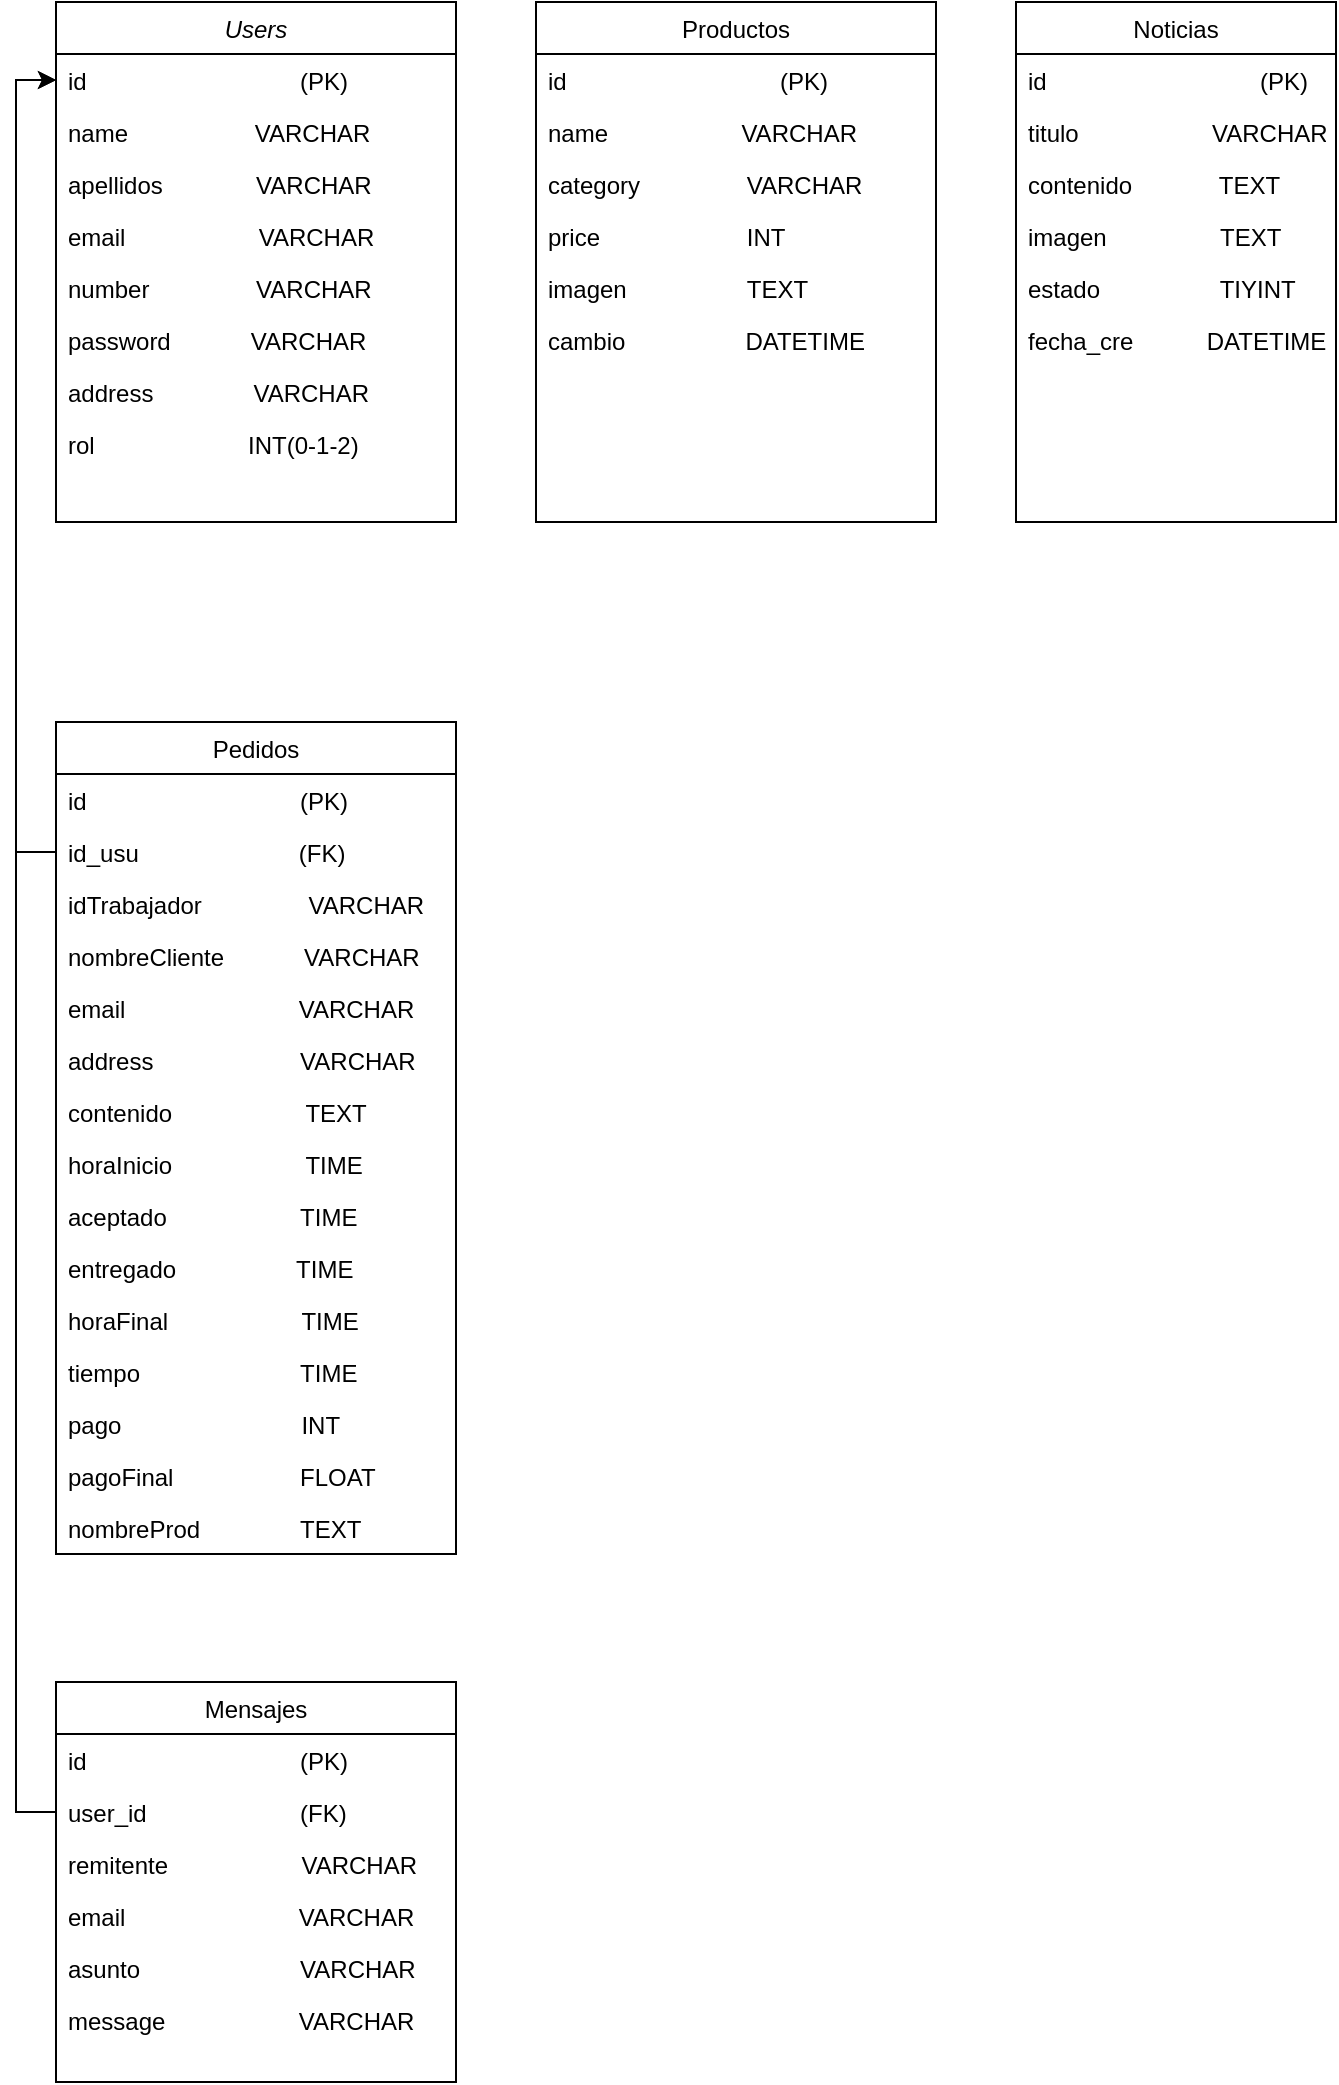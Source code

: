 <mxfile version="25.0.3">
  <diagram id="C5RBs43oDa-KdzZeNtuy" name="Page-1">
    <mxGraphModel dx="1393" dy="763" grid="1" gridSize="10" guides="1" tooltips="1" connect="1" arrows="1" fold="1" page="1" pageScale="1" pageWidth="827" pageHeight="1169" math="0" shadow="0">
      <root>
        <mxCell id="WIyWlLk6GJQsqaUBKTNV-0" />
        <mxCell id="WIyWlLk6GJQsqaUBKTNV-1" parent="WIyWlLk6GJQsqaUBKTNV-0" />
        <mxCell id="zkfFHV4jXpPFQw0GAbJ--0" value="Users" style="swimlane;fontStyle=2;align=center;verticalAlign=top;childLayout=stackLayout;horizontal=1;startSize=26;horizontalStack=0;resizeParent=1;resizeLast=0;collapsible=1;marginBottom=0;rounded=0;shadow=0;strokeWidth=1;" parent="WIyWlLk6GJQsqaUBKTNV-1" vertex="1">
          <mxGeometry x="120" y="80" width="200" height="260" as="geometry">
            <mxRectangle x="230" y="140" width="160" height="26" as="alternateBounds" />
          </mxGeometry>
        </mxCell>
        <mxCell id="zkfFHV4jXpPFQw0GAbJ--1" value="id                                (PK)" style="text;align=left;verticalAlign=top;spacingLeft=4;spacingRight=4;overflow=hidden;rotatable=0;points=[[0,0.5],[1,0.5]];portConstraint=eastwest;" parent="zkfFHV4jXpPFQw0GAbJ--0" vertex="1">
          <mxGeometry y="26" width="200" height="26" as="geometry" />
        </mxCell>
        <mxCell id="zkfFHV4jXpPFQw0GAbJ--2" value="name                   VARCHAR" style="text;align=left;verticalAlign=top;spacingLeft=4;spacingRight=4;overflow=hidden;rotatable=0;points=[[0,0.5],[1,0.5]];portConstraint=eastwest;rounded=0;shadow=0;html=0;" parent="zkfFHV4jXpPFQw0GAbJ--0" vertex="1">
          <mxGeometry y="52" width="200" height="26" as="geometry" />
        </mxCell>
        <mxCell id="Z0rXgGYiGldxyPr4_l6f-1" value="apellidos              VARCHAR" style="text;align=left;verticalAlign=top;spacingLeft=4;spacingRight=4;overflow=hidden;rotatable=0;points=[[0,0.5],[1,0.5]];portConstraint=eastwest;rounded=0;shadow=0;html=0;" vertex="1" parent="zkfFHV4jXpPFQw0GAbJ--0">
          <mxGeometry y="78" width="200" height="26" as="geometry" />
        </mxCell>
        <mxCell id="Z0rXgGYiGldxyPr4_l6f-3" value="email                    VARCHAR" style="text;align=left;verticalAlign=top;spacingLeft=4;spacingRight=4;overflow=hidden;rotatable=0;points=[[0,0.5],[1,0.5]];portConstraint=eastwest;rounded=0;shadow=0;html=0;" vertex="1" parent="zkfFHV4jXpPFQw0GAbJ--0">
          <mxGeometry y="104" width="200" height="26" as="geometry" />
        </mxCell>
        <mxCell id="Z0rXgGYiGldxyPr4_l6f-4" value="number                VARCHAR" style="text;align=left;verticalAlign=top;spacingLeft=4;spacingRight=4;overflow=hidden;rotatable=0;points=[[0,0.5],[1,0.5]];portConstraint=eastwest;rounded=0;shadow=0;html=0;" vertex="1" parent="zkfFHV4jXpPFQw0GAbJ--0">
          <mxGeometry y="130" width="200" height="26" as="geometry" />
        </mxCell>
        <mxCell id="Z0rXgGYiGldxyPr4_l6f-5" value="password            VARCHAR" style="text;align=left;verticalAlign=top;spacingLeft=4;spacingRight=4;overflow=hidden;rotatable=0;points=[[0,0.5],[1,0.5]];portConstraint=eastwest;rounded=0;shadow=0;html=0;" vertex="1" parent="zkfFHV4jXpPFQw0GAbJ--0">
          <mxGeometry y="156" width="200" height="26" as="geometry" />
        </mxCell>
        <mxCell id="Z0rXgGYiGldxyPr4_l6f-6" value="address               VARCHAR" style="text;align=left;verticalAlign=top;spacingLeft=4;spacingRight=4;overflow=hidden;rotatable=0;points=[[0,0.5],[1,0.5]];portConstraint=eastwest;rounded=0;shadow=0;html=0;" vertex="1" parent="zkfFHV4jXpPFQw0GAbJ--0">
          <mxGeometry y="182" width="200" height="26" as="geometry" />
        </mxCell>
        <mxCell id="zkfFHV4jXpPFQw0GAbJ--3" value="rol                       INT(0-1-2)" style="text;align=left;verticalAlign=top;spacingLeft=4;spacingRight=4;overflow=hidden;rotatable=0;points=[[0,0.5],[1,0.5]];portConstraint=eastwest;rounded=0;shadow=0;html=0;" parent="zkfFHV4jXpPFQw0GAbJ--0" vertex="1">
          <mxGeometry y="208" width="200" height="26" as="geometry" />
        </mxCell>
        <mxCell id="Z0rXgGYiGldxyPr4_l6f-2" style="text;align=left;verticalAlign=top;spacingLeft=4;spacingRight=4;overflow=hidden;rotatable=0;points=[[0,0.5],[1,0.5]];portConstraint=eastwest;rounded=0;shadow=0;html=0;" vertex="1" parent="zkfFHV4jXpPFQw0GAbJ--0">
          <mxGeometry y="234" width="200" height="26" as="geometry" />
        </mxCell>
        <mxCell id="zkfFHV4jXpPFQw0GAbJ--17" value="Productos" style="swimlane;fontStyle=0;align=center;verticalAlign=top;childLayout=stackLayout;horizontal=1;startSize=26;horizontalStack=0;resizeParent=1;resizeLast=0;collapsible=1;marginBottom=0;rounded=0;shadow=0;strokeWidth=1;" parent="WIyWlLk6GJQsqaUBKTNV-1" vertex="1">
          <mxGeometry x="360" y="80" width="200" height="260" as="geometry">
            <mxRectangle x="550" y="140" width="160" height="26" as="alternateBounds" />
          </mxGeometry>
        </mxCell>
        <mxCell id="zkfFHV4jXpPFQw0GAbJ--18" value="id                                (PK)" style="text;align=left;verticalAlign=top;spacingLeft=4;spacingRight=4;overflow=hidden;rotatable=0;points=[[0,0.5],[1,0.5]];portConstraint=eastwest;" parent="zkfFHV4jXpPFQw0GAbJ--17" vertex="1">
          <mxGeometry y="26" width="200" height="26" as="geometry" />
        </mxCell>
        <mxCell id="zkfFHV4jXpPFQw0GAbJ--19" value="name                    VARCHAR" style="text;align=left;verticalAlign=top;spacingLeft=4;spacingRight=4;overflow=hidden;rotatable=0;points=[[0,0.5],[1,0.5]];portConstraint=eastwest;rounded=0;shadow=0;html=0;" parent="zkfFHV4jXpPFQw0GAbJ--17" vertex="1">
          <mxGeometry y="52" width="200" height="26" as="geometry" />
        </mxCell>
        <mxCell id="zkfFHV4jXpPFQw0GAbJ--20" value="category                VARCHAR" style="text;align=left;verticalAlign=top;spacingLeft=4;spacingRight=4;overflow=hidden;rotatable=0;points=[[0,0.5],[1,0.5]];portConstraint=eastwest;rounded=0;shadow=0;html=0;" parent="zkfFHV4jXpPFQw0GAbJ--17" vertex="1">
          <mxGeometry y="78" width="200" height="26" as="geometry" />
        </mxCell>
        <mxCell id="Z0rXgGYiGldxyPr4_l6f-8" value="price                      INT" style="text;align=left;verticalAlign=top;spacingLeft=4;spacingRight=4;overflow=hidden;rotatable=0;points=[[0,0.5],[1,0.5]];portConstraint=eastwest;rounded=0;shadow=0;html=0;" vertex="1" parent="zkfFHV4jXpPFQw0GAbJ--17">
          <mxGeometry y="104" width="200" height="26" as="geometry" />
        </mxCell>
        <mxCell id="zkfFHV4jXpPFQw0GAbJ--21" value="imagen                  TEXT" style="text;align=left;verticalAlign=top;spacingLeft=4;spacingRight=4;overflow=hidden;rotatable=0;points=[[0,0.5],[1,0.5]];portConstraint=eastwest;rounded=0;shadow=0;html=0;" parent="zkfFHV4jXpPFQw0GAbJ--17" vertex="1">
          <mxGeometry y="130" width="200" height="26" as="geometry" />
        </mxCell>
        <mxCell id="zkfFHV4jXpPFQw0GAbJ--22" value="cambio                  DATETIME" style="text;align=left;verticalAlign=top;spacingLeft=4;spacingRight=4;overflow=hidden;rotatable=0;points=[[0,0.5],[1,0.5]];portConstraint=eastwest;rounded=0;shadow=0;html=0;" parent="zkfFHV4jXpPFQw0GAbJ--17" vertex="1">
          <mxGeometry y="156" width="200" height="26" as="geometry" />
        </mxCell>
        <mxCell id="Z0rXgGYiGldxyPr4_l6f-10" value="Noticias" style="swimlane;fontStyle=0;align=center;verticalAlign=top;childLayout=stackLayout;horizontal=1;startSize=26;horizontalStack=0;resizeParent=1;resizeLast=0;collapsible=1;marginBottom=0;rounded=0;shadow=0;strokeWidth=1;" vertex="1" parent="WIyWlLk6GJQsqaUBKTNV-1">
          <mxGeometry x="600" y="80" width="160" height="260" as="geometry">
            <mxRectangle x="550" y="140" width="160" height="26" as="alternateBounds" />
          </mxGeometry>
        </mxCell>
        <mxCell id="Z0rXgGYiGldxyPr4_l6f-11" value="id                                (PK)" style="text;align=left;verticalAlign=top;spacingLeft=4;spacingRight=4;overflow=hidden;rotatable=0;points=[[0,0.5],[1,0.5]];portConstraint=eastwest;" vertex="1" parent="Z0rXgGYiGldxyPr4_l6f-10">
          <mxGeometry y="26" width="160" height="26" as="geometry" />
        </mxCell>
        <mxCell id="Z0rXgGYiGldxyPr4_l6f-12" value="titulo                    VARCHAR" style="text;align=left;verticalAlign=top;spacingLeft=4;spacingRight=4;overflow=hidden;rotatable=0;points=[[0,0.5],[1,0.5]];portConstraint=eastwest;rounded=0;shadow=0;html=0;" vertex="1" parent="Z0rXgGYiGldxyPr4_l6f-10">
          <mxGeometry y="52" width="160" height="26" as="geometry" />
        </mxCell>
        <mxCell id="Z0rXgGYiGldxyPr4_l6f-13" value="contenido             TEXT" style="text;align=left;verticalAlign=top;spacingLeft=4;spacingRight=4;overflow=hidden;rotatable=0;points=[[0,0.5],[1,0.5]];portConstraint=eastwest;rounded=0;shadow=0;html=0;" vertex="1" parent="Z0rXgGYiGldxyPr4_l6f-10">
          <mxGeometry y="78" width="160" height="26" as="geometry" />
        </mxCell>
        <mxCell id="Z0rXgGYiGldxyPr4_l6f-15" value="imagen                 TEXT" style="text;align=left;verticalAlign=top;spacingLeft=4;spacingRight=4;overflow=hidden;rotatable=0;points=[[0,0.5],[1,0.5]];portConstraint=eastwest;rounded=0;shadow=0;html=0;" vertex="1" parent="Z0rXgGYiGldxyPr4_l6f-10">
          <mxGeometry y="104" width="160" height="26" as="geometry" />
        </mxCell>
        <mxCell id="Z0rXgGYiGldxyPr4_l6f-14" value="estado                  TIYINT" style="text;align=left;verticalAlign=top;spacingLeft=4;spacingRight=4;overflow=hidden;rotatable=0;points=[[0,0.5],[1,0.5]];portConstraint=eastwest;rounded=0;shadow=0;html=0;" vertex="1" parent="Z0rXgGYiGldxyPr4_l6f-10">
          <mxGeometry y="130" width="160" height="26" as="geometry" />
        </mxCell>
        <mxCell id="Z0rXgGYiGldxyPr4_l6f-16" value="fecha_cre           DATETIME" style="text;align=left;verticalAlign=top;spacingLeft=4;spacingRight=4;overflow=hidden;rotatable=0;points=[[0,0.5],[1,0.5]];portConstraint=eastwest;rounded=0;shadow=0;html=0;" vertex="1" parent="Z0rXgGYiGldxyPr4_l6f-10">
          <mxGeometry y="156" width="160" height="104" as="geometry" />
        </mxCell>
        <mxCell id="Z0rXgGYiGldxyPr4_l6f-17" value="Pedidos" style="swimlane;fontStyle=0;align=center;verticalAlign=top;childLayout=stackLayout;horizontal=1;startSize=26;horizontalStack=0;resizeParent=1;resizeLast=0;collapsible=1;marginBottom=0;rounded=0;shadow=0;strokeWidth=1;" vertex="1" parent="WIyWlLk6GJQsqaUBKTNV-1">
          <mxGeometry x="120" y="440" width="200" height="416" as="geometry">
            <mxRectangle x="550" y="140" width="160" height="26" as="alternateBounds" />
          </mxGeometry>
        </mxCell>
        <mxCell id="Z0rXgGYiGldxyPr4_l6f-18" value="id                                (PK)" style="text;align=left;verticalAlign=top;spacingLeft=4;spacingRight=4;overflow=hidden;rotatable=0;points=[[0,0.5],[1,0.5]];portConstraint=eastwest;" vertex="1" parent="Z0rXgGYiGldxyPr4_l6f-17">
          <mxGeometry y="26" width="200" height="26" as="geometry" />
        </mxCell>
        <mxCell id="Z0rXgGYiGldxyPr4_l6f-19" value="id_usu                        (FK)" style="text;align=left;verticalAlign=top;spacingLeft=4;spacingRight=4;overflow=hidden;rotatable=0;points=[[0,0.5],[1,0.5]];portConstraint=eastwest;rounded=0;shadow=0;html=0;" vertex="1" parent="Z0rXgGYiGldxyPr4_l6f-17">
          <mxGeometry y="52" width="200" height="26" as="geometry" />
        </mxCell>
        <mxCell id="Z0rXgGYiGldxyPr4_l6f-20" value="idTrabajador                VARCHAR" style="text;align=left;verticalAlign=top;spacingLeft=4;spacingRight=4;overflow=hidden;rotatable=0;points=[[0,0.5],[1,0.5]];portConstraint=eastwest;rounded=0;shadow=0;html=0;" vertex="1" parent="Z0rXgGYiGldxyPr4_l6f-17">
          <mxGeometry y="78" width="200" height="26" as="geometry" />
        </mxCell>
        <mxCell id="Z0rXgGYiGldxyPr4_l6f-21" value="nombreCliente            VARCHAR" style="text;align=left;verticalAlign=top;spacingLeft=4;spacingRight=4;overflow=hidden;rotatable=0;points=[[0,0.5],[1,0.5]];portConstraint=eastwest;rounded=0;shadow=0;html=0;" vertex="1" parent="Z0rXgGYiGldxyPr4_l6f-17">
          <mxGeometry y="104" width="200" height="26" as="geometry" />
        </mxCell>
        <mxCell id="Z0rXgGYiGldxyPr4_l6f-22" value="email                          VARCHAR" style="text;align=left;verticalAlign=top;spacingLeft=4;spacingRight=4;overflow=hidden;rotatable=0;points=[[0,0.5],[1,0.5]];portConstraint=eastwest;rounded=0;shadow=0;html=0;" vertex="1" parent="Z0rXgGYiGldxyPr4_l6f-17">
          <mxGeometry y="130" width="200" height="26" as="geometry" />
        </mxCell>
        <mxCell id="Z0rXgGYiGldxyPr4_l6f-23" value="address                      VARCHAR" style="text;align=left;verticalAlign=top;spacingLeft=4;spacingRight=4;overflow=hidden;rotatable=0;points=[[0,0.5],[1,0.5]];portConstraint=eastwest;rounded=0;shadow=0;html=0;" vertex="1" parent="Z0rXgGYiGldxyPr4_l6f-17">
          <mxGeometry y="156" width="200" height="26" as="geometry" />
        </mxCell>
        <mxCell id="Z0rXgGYiGldxyPr4_l6f-28" value="contenido                    TEXT    " style="text;align=left;verticalAlign=top;spacingLeft=4;spacingRight=4;overflow=hidden;rotatable=0;points=[[0,0.5],[1,0.5]];portConstraint=eastwest;rounded=0;shadow=0;html=0;" vertex="1" parent="Z0rXgGYiGldxyPr4_l6f-17">
          <mxGeometry y="182" width="200" height="26" as="geometry" />
        </mxCell>
        <mxCell id="Z0rXgGYiGldxyPr4_l6f-27" value="horaInicio                    TIME" style="text;align=left;verticalAlign=top;spacingLeft=4;spacingRight=4;overflow=hidden;rotatable=0;points=[[0,0.5],[1,0.5]];portConstraint=eastwest;rounded=0;shadow=0;html=0;" vertex="1" parent="Z0rXgGYiGldxyPr4_l6f-17">
          <mxGeometry y="208" width="200" height="26" as="geometry" />
        </mxCell>
        <mxCell id="Z0rXgGYiGldxyPr4_l6f-26" value="aceptado                    TIME" style="text;align=left;verticalAlign=top;spacingLeft=4;spacingRight=4;overflow=hidden;rotatable=0;points=[[0,0.5],[1,0.5]];portConstraint=eastwest;rounded=0;shadow=0;html=0;" vertex="1" parent="Z0rXgGYiGldxyPr4_l6f-17">
          <mxGeometry y="234" width="200" height="26" as="geometry" />
        </mxCell>
        <mxCell id="Z0rXgGYiGldxyPr4_l6f-25" value="entregado                  TIME" style="text;align=left;verticalAlign=top;spacingLeft=4;spacingRight=4;overflow=hidden;rotatable=0;points=[[0,0.5],[1,0.5]];portConstraint=eastwest;rounded=0;shadow=0;html=0;" vertex="1" parent="Z0rXgGYiGldxyPr4_l6f-17">
          <mxGeometry y="260" width="200" height="26" as="geometry" />
        </mxCell>
        <mxCell id="Z0rXgGYiGldxyPr4_l6f-24" value="horaFinal                    TIME" style="text;align=left;verticalAlign=top;spacingLeft=4;spacingRight=4;overflow=hidden;rotatable=0;points=[[0,0.5],[1,0.5]];portConstraint=eastwest;rounded=0;shadow=0;html=0;" vertex="1" parent="Z0rXgGYiGldxyPr4_l6f-17">
          <mxGeometry y="286" width="200" height="26" as="geometry" />
        </mxCell>
        <mxCell id="Z0rXgGYiGldxyPr4_l6f-32" value="tiempo                        TIME" style="text;align=left;verticalAlign=top;spacingLeft=4;spacingRight=4;overflow=hidden;rotatable=0;points=[[0,0.5],[1,0.5]];portConstraint=eastwest;rounded=0;shadow=0;html=0;" vertex="1" parent="Z0rXgGYiGldxyPr4_l6f-17">
          <mxGeometry y="312" width="200" height="26" as="geometry" />
        </mxCell>
        <mxCell id="Z0rXgGYiGldxyPr4_l6f-31" value="pago                           INT" style="text;align=left;verticalAlign=top;spacingLeft=4;spacingRight=4;overflow=hidden;rotatable=0;points=[[0,0.5],[1,0.5]];portConstraint=eastwest;rounded=0;shadow=0;html=0;" vertex="1" parent="Z0rXgGYiGldxyPr4_l6f-17">
          <mxGeometry y="338" width="200" height="26" as="geometry" />
        </mxCell>
        <mxCell id="Z0rXgGYiGldxyPr4_l6f-30" value="pagoFinal                   FLOAT    " style="text;align=left;verticalAlign=top;spacingLeft=4;spacingRight=4;overflow=hidden;rotatable=0;points=[[0,0.5],[1,0.5]];portConstraint=eastwest;rounded=0;shadow=0;html=0;" vertex="1" parent="Z0rXgGYiGldxyPr4_l6f-17">
          <mxGeometry y="364" width="200" height="26" as="geometry" />
        </mxCell>
        <mxCell id="Z0rXgGYiGldxyPr4_l6f-29" value="nombreProd               TEXT" style="text;align=left;verticalAlign=top;spacingLeft=4;spacingRight=4;overflow=hidden;rotatable=0;points=[[0,0.5],[1,0.5]];portConstraint=eastwest;rounded=0;shadow=0;html=0;" vertex="1" parent="Z0rXgGYiGldxyPr4_l6f-17">
          <mxGeometry y="390" width="200" height="26" as="geometry" />
        </mxCell>
        <mxCell id="Z0rXgGYiGldxyPr4_l6f-33" value="Mensajes" style="swimlane;fontStyle=0;align=center;verticalAlign=top;childLayout=stackLayout;horizontal=1;startSize=26;horizontalStack=0;resizeParent=1;resizeLast=0;collapsible=1;marginBottom=0;rounded=0;shadow=0;strokeWidth=1;" vertex="1" parent="WIyWlLk6GJQsqaUBKTNV-1">
          <mxGeometry x="120" y="920" width="200" height="200" as="geometry">
            <mxRectangle x="550" y="140" width="160" height="26" as="alternateBounds" />
          </mxGeometry>
        </mxCell>
        <mxCell id="Z0rXgGYiGldxyPr4_l6f-34" value="id                                (PK)" style="text;align=left;verticalAlign=top;spacingLeft=4;spacingRight=4;overflow=hidden;rotatable=0;points=[[0,0.5],[1,0.5]];portConstraint=eastwest;" vertex="1" parent="Z0rXgGYiGldxyPr4_l6f-33">
          <mxGeometry y="26" width="200" height="26" as="geometry" />
        </mxCell>
        <mxCell id="Z0rXgGYiGldxyPr4_l6f-35" value="user_id                       (FK)" style="text;align=left;verticalAlign=top;spacingLeft=4;spacingRight=4;overflow=hidden;rotatable=0;points=[[0,0.5],[1,0.5]];portConstraint=eastwest;rounded=0;shadow=0;html=0;" vertex="1" parent="Z0rXgGYiGldxyPr4_l6f-33">
          <mxGeometry y="52" width="200" height="26" as="geometry" />
        </mxCell>
        <mxCell id="Z0rXgGYiGldxyPr4_l6f-36" value="remitente                    VARCHAR" style="text;align=left;verticalAlign=top;spacingLeft=4;spacingRight=4;overflow=hidden;rotatable=0;points=[[0,0.5],[1,0.5]];portConstraint=eastwest;rounded=0;shadow=0;html=0;" vertex="1" parent="Z0rXgGYiGldxyPr4_l6f-33">
          <mxGeometry y="78" width="200" height="26" as="geometry" />
        </mxCell>
        <mxCell id="Z0rXgGYiGldxyPr4_l6f-37" value="email                          VARCHAR" style="text;align=left;verticalAlign=top;spacingLeft=4;spacingRight=4;overflow=hidden;rotatable=0;points=[[0,0.5],[1,0.5]];portConstraint=eastwest;rounded=0;shadow=0;html=0;" vertex="1" parent="Z0rXgGYiGldxyPr4_l6f-33">
          <mxGeometry y="104" width="200" height="26" as="geometry" />
        </mxCell>
        <mxCell id="Z0rXgGYiGldxyPr4_l6f-38" value="asunto                        VARCHAR" style="text;align=left;verticalAlign=top;spacingLeft=4;spacingRight=4;overflow=hidden;rotatable=0;points=[[0,0.5],[1,0.5]];portConstraint=eastwest;rounded=0;shadow=0;html=0;" vertex="1" parent="Z0rXgGYiGldxyPr4_l6f-33">
          <mxGeometry y="130" width="200" height="26" as="geometry" />
        </mxCell>
        <mxCell id="Z0rXgGYiGldxyPr4_l6f-39" value="message                    VARCHAR" style="text;align=left;verticalAlign=top;spacingLeft=4;spacingRight=4;overflow=hidden;rotatable=0;points=[[0,0.5],[1,0.5]];portConstraint=eastwest;rounded=0;shadow=0;html=0;" vertex="1" parent="Z0rXgGYiGldxyPr4_l6f-33">
          <mxGeometry y="156" width="200" height="24" as="geometry" />
        </mxCell>
        <mxCell id="Z0rXgGYiGldxyPr4_l6f-41" style="edgeStyle=orthogonalEdgeStyle;rounded=0;orthogonalLoop=1;jettySize=auto;html=1;exitX=0;exitY=0.5;exitDx=0;exitDy=0;entryX=0;entryY=0.5;entryDx=0;entryDy=0;" edge="1" parent="WIyWlLk6GJQsqaUBKTNV-1" source="Z0rXgGYiGldxyPr4_l6f-19" target="zkfFHV4jXpPFQw0GAbJ--1">
          <mxGeometry relative="1" as="geometry" />
        </mxCell>
        <mxCell id="Z0rXgGYiGldxyPr4_l6f-42" style="edgeStyle=orthogonalEdgeStyle;rounded=0;orthogonalLoop=1;jettySize=auto;html=1;exitX=0;exitY=0.5;exitDx=0;exitDy=0;entryX=0;entryY=0.5;entryDx=0;entryDy=0;" edge="1" parent="WIyWlLk6GJQsqaUBKTNV-1" source="Z0rXgGYiGldxyPr4_l6f-35" target="zkfFHV4jXpPFQw0GAbJ--1">
          <mxGeometry relative="1" as="geometry" />
        </mxCell>
      </root>
    </mxGraphModel>
  </diagram>
</mxfile>
